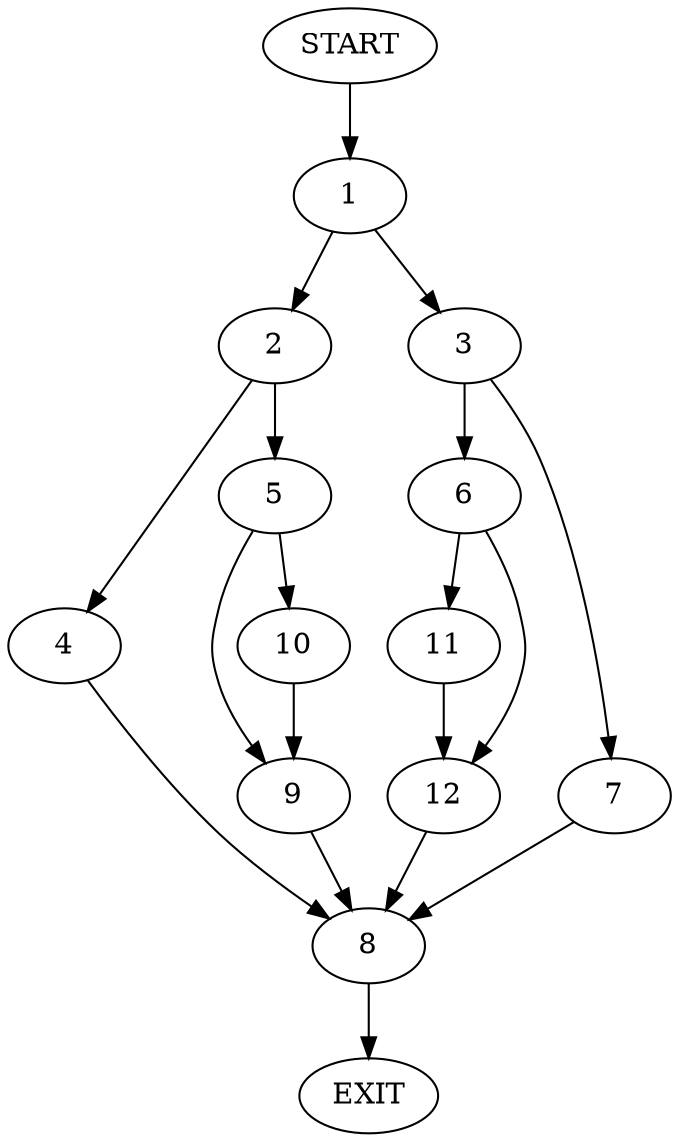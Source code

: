 digraph {
0 [label="START"]
13 [label="EXIT"]
0 -> 1
1 -> 2
1 -> 3
2 -> 4
2 -> 5
3 -> 6
3 -> 7
4 -> 8
5 -> 9
5 -> 10
9 -> 8
10 -> 9
8 -> 13
7 -> 8
6 -> 11
6 -> 12
11 -> 12
12 -> 8
}

